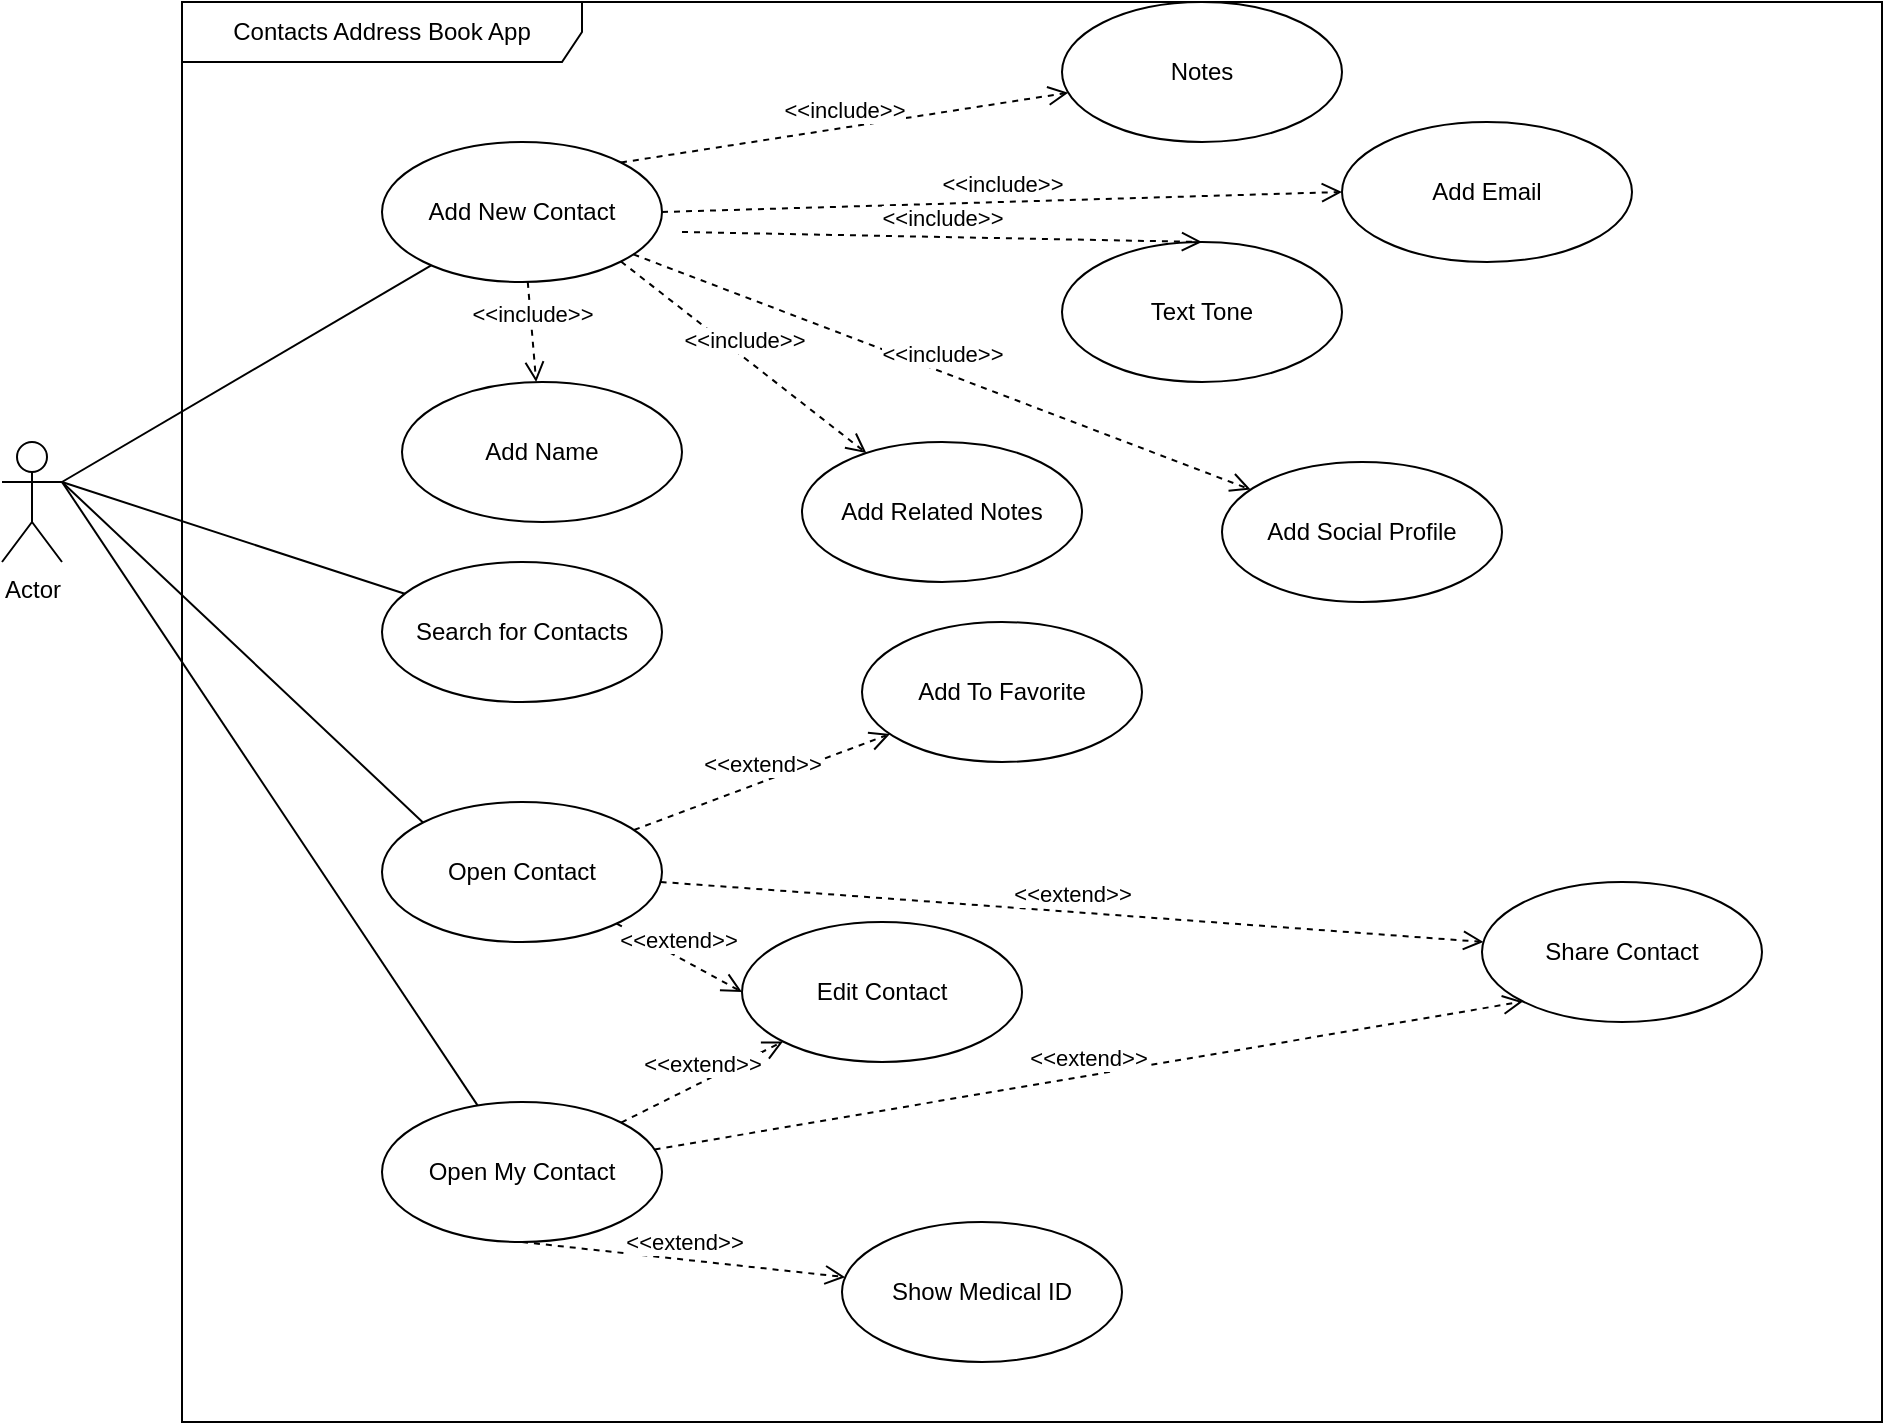 <mxfile version="20.5.1" type="github">
  <diagram id="8fGyhkze5-X_S77cJ8zE" name="Page-1">
    <mxGraphModel dx="1248" dy="741" grid="1" gridSize="10" guides="1" tooltips="1" connect="1" arrows="1" fold="1" page="1" pageScale="1" pageWidth="850" pageHeight="1100" math="0" shadow="0">
      <root>
        <mxCell id="0" />
        <mxCell id="1" parent="0" />
        <mxCell id="4OLkmAfeVT3sMfob8u-y-1" value="Actor" style="shape=umlActor;verticalLabelPosition=bottom;verticalAlign=top;html=1;outlineConnect=0;" vertex="1" parent="1">
          <mxGeometry x="80" y="350" width="30" height="60" as="geometry" />
        </mxCell>
        <mxCell id="4OLkmAfeVT3sMfob8u-y-14" value="Contacts Address Book App" style="shape=umlFrame;whiteSpace=wrap;html=1;width=200;height=30;" vertex="1" parent="1">
          <mxGeometry x="170" y="130" width="850" height="710" as="geometry" />
        </mxCell>
        <mxCell id="4OLkmAfeVT3sMfob8u-y-17" value="Add New Contact" style="ellipse;whiteSpace=wrap;html=1;" vertex="1" parent="1">
          <mxGeometry x="270" y="200" width="140" height="70" as="geometry" />
        </mxCell>
        <mxCell id="4OLkmAfeVT3sMfob8u-y-18" value="Add Name" style="ellipse;whiteSpace=wrap;html=1;" vertex="1" parent="1">
          <mxGeometry x="280" y="320" width="140" height="70" as="geometry" />
        </mxCell>
        <mxCell id="4OLkmAfeVT3sMfob8u-y-19" value="Search for Contacts" style="ellipse;whiteSpace=wrap;html=1;" vertex="1" parent="1">
          <mxGeometry x="270" y="410" width="140" height="70" as="geometry" />
        </mxCell>
        <mxCell id="4OLkmAfeVT3sMfob8u-y-20" value="Add Email" style="ellipse;whiteSpace=wrap;html=1;" vertex="1" parent="1">
          <mxGeometry x="750" y="190" width="145" height="70" as="geometry" />
        </mxCell>
        <mxCell id="4OLkmAfeVT3sMfob8u-y-21" value="Text Tone" style="ellipse;whiteSpace=wrap;html=1;" vertex="1" parent="1">
          <mxGeometry x="610" y="250" width="140" height="70" as="geometry" />
        </mxCell>
        <mxCell id="4OLkmAfeVT3sMfob8u-y-22" value="Open Contact" style="ellipse;whiteSpace=wrap;html=1;" vertex="1" parent="1">
          <mxGeometry x="270" y="530" width="140" height="70" as="geometry" />
        </mxCell>
        <mxCell id="4OLkmAfeVT3sMfob8u-y-23" value="Add To Favorite" style="ellipse;whiteSpace=wrap;html=1;" vertex="1" parent="1">
          <mxGeometry x="510" y="440" width="140" height="70" as="geometry" />
        </mxCell>
        <mxCell id="4OLkmAfeVT3sMfob8u-y-24" value="Edit Contact" style="ellipse;whiteSpace=wrap;html=1;" vertex="1" parent="1">
          <mxGeometry x="450" y="590" width="140" height="70" as="geometry" />
        </mxCell>
        <mxCell id="4OLkmAfeVT3sMfob8u-y-25" value="Add Social Profile" style="ellipse;whiteSpace=wrap;html=1;" vertex="1" parent="1">
          <mxGeometry x="690" y="360" width="140" height="70" as="geometry" />
        </mxCell>
        <mxCell id="4OLkmAfeVT3sMfob8u-y-26" value="Share Contact" style="ellipse;whiteSpace=wrap;html=1;" vertex="1" parent="1">
          <mxGeometry x="820" y="570" width="140" height="70" as="geometry" />
        </mxCell>
        <mxCell id="4OLkmAfeVT3sMfob8u-y-27" value="Notes" style="ellipse;whiteSpace=wrap;html=1;" vertex="1" parent="1">
          <mxGeometry x="610" y="130" width="140" height="70" as="geometry" />
        </mxCell>
        <mxCell id="4OLkmAfeVT3sMfob8u-y-28" value="Add Related Notes" style="ellipse;whiteSpace=wrap;html=1;" vertex="1" parent="1">
          <mxGeometry x="480" y="350" width="140" height="70" as="geometry" />
        </mxCell>
        <mxCell id="4OLkmAfeVT3sMfob8u-y-47" value="" style="endArrow=none;html=1;rounded=0;" edge="1" parent="1" target="4OLkmAfeVT3sMfob8u-y-17">
          <mxGeometry relative="1" as="geometry">
            <mxPoint x="110" y="370" as="sourcePoint" />
            <mxPoint x="270" y="370" as="targetPoint" />
          </mxGeometry>
        </mxCell>
        <mxCell id="4OLkmAfeVT3sMfob8u-y-48" value="" style="endArrow=none;html=1;rounded=0;" edge="1" parent="1" target="4OLkmAfeVT3sMfob8u-y-19">
          <mxGeometry relative="1" as="geometry">
            <mxPoint x="110" y="370" as="sourcePoint" />
            <mxPoint x="304.607" y="271.644" as="targetPoint" />
          </mxGeometry>
        </mxCell>
        <mxCell id="4OLkmAfeVT3sMfob8u-y-50" value="" style="endArrow=none;html=1;rounded=0;entryX=0;entryY=0;entryDx=0;entryDy=0;exitX=1;exitY=0.333;exitDx=0;exitDy=0;exitPerimeter=0;" edge="1" parent="1" source="4OLkmAfeVT3sMfob8u-y-1" target="4OLkmAfeVT3sMfob8u-y-22">
          <mxGeometry relative="1" as="geometry">
            <mxPoint x="130" y="390" as="sourcePoint" />
            <mxPoint x="301.367" y="445.881" as="targetPoint" />
          </mxGeometry>
        </mxCell>
        <mxCell id="4OLkmAfeVT3sMfob8u-y-54" value="&amp;lt;&amp;lt;extend&amp;gt;&amp;gt;" style="html=1;verticalAlign=bottom;endArrow=open;dashed=1;endSize=8;rounded=0;entryX=0;entryY=0.5;entryDx=0;entryDy=0;" edge="1" parent="1" source="4OLkmAfeVT3sMfob8u-y-22" target="4OLkmAfeVT3sMfob8u-y-24">
          <mxGeometry relative="1" as="geometry">
            <mxPoint x="470" y="560" as="sourcePoint" />
            <mxPoint x="410" y="560" as="targetPoint" />
          </mxGeometry>
        </mxCell>
        <mxCell id="4OLkmAfeVT3sMfob8u-y-55" value="&amp;lt;&amp;lt;extend&amp;gt;&amp;gt;" style="html=1;verticalAlign=bottom;endArrow=open;dashed=1;endSize=8;rounded=0;" edge="1" parent="1" source="4OLkmAfeVT3sMfob8u-y-22" target="4OLkmAfeVT3sMfob8u-y-23">
          <mxGeometry relative="1" as="geometry">
            <mxPoint x="350" y="529" as="sourcePoint" />
            <mxPoint x="440" y="529" as="targetPoint" />
          </mxGeometry>
        </mxCell>
        <mxCell id="4OLkmAfeVT3sMfob8u-y-56" value="&amp;lt;&amp;lt;extend&amp;gt;&amp;gt;" style="html=1;verticalAlign=bottom;endArrow=open;dashed=1;endSize=8;rounded=0;" edge="1" parent="1" source="4OLkmAfeVT3sMfob8u-y-22" target="4OLkmAfeVT3sMfob8u-y-26">
          <mxGeometry relative="1" as="geometry">
            <mxPoint x="430" y="585" as="sourcePoint" />
            <mxPoint x="520" y="585" as="targetPoint" />
          </mxGeometry>
        </mxCell>
        <mxCell id="4OLkmAfeVT3sMfob8u-y-57" value="Open My Contact" style="ellipse;whiteSpace=wrap;html=1;" vertex="1" parent="1">
          <mxGeometry x="270" y="680" width="140" height="70" as="geometry" />
        </mxCell>
        <mxCell id="4OLkmAfeVT3sMfob8u-y-60" value="&amp;lt;&amp;lt;include&amp;gt;&amp;gt;" style="html=1;verticalAlign=bottom;endArrow=open;dashed=1;endSize=8;rounded=0;" edge="1" parent="1" source="4OLkmAfeVT3sMfob8u-y-17" target="4OLkmAfeVT3sMfob8u-y-18">
          <mxGeometry relative="1" as="geometry">
            <mxPoint x="419.996" y="410.005" as="sourcePoint" />
            <mxPoint x="556.749" y="347.28" as="targetPoint" />
          </mxGeometry>
        </mxCell>
        <mxCell id="4OLkmAfeVT3sMfob8u-y-61" value="&amp;lt;&amp;lt;include&amp;gt;&amp;gt;" style="html=1;verticalAlign=bottom;endArrow=open;dashed=1;endSize=8;rounded=0;entryX=0;entryY=0.5;entryDx=0;entryDy=0;exitX=1;exitY=0.5;exitDx=0;exitDy=0;" edge="1" parent="1" source="4OLkmAfeVT3sMfob8u-y-17" target="4OLkmAfeVT3sMfob8u-y-20">
          <mxGeometry relative="1" as="geometry">
            <mxPoint x="352.88" y="279.97" as="sourcePoint" />
            <mxPoint x="357.086" y="330.03" as="targetPoint" />
          </mxGeometry>
        </mxCell>
        <mxCell id="4OLkmAfeVT3sMfob8u-y-62" value="&amp;lt;&amp;lt;include&amp;gt;&amp;gt;" style="html=1;verticalAlign=bottom;endArrow=open;dashed=1;endSize=8;rounded=0;entryX=0.5;entryY=0;entryDx=0;entryDy=0;exitX=1;exitY=0.5;exitDx=0;exitDy=0;" edge="1" parent="1" target="4OLkmAfeVT3sMfob8u-y-21">
          <mxGeometry relative="1" as="geometry">
            <mxPoint x="420" y="245" as="sourcePoint" />
            <mxPoint x="500.503" y="269.749" as="targetPoint" />
          </mxGeometry>
        </mxCell>
        <mxCell id="4OLkmAfeVT3sMfob8u-y-63" value="&amp;lt;&amp;lt;include&amp;gt;&amp;gt;" style="html=1;verticalAlign=bottom;endArrow=open;dashed=1;endSize=8;rounded=0;exitX=1;exitY=0;exitDx=0;exitDy=0;" edge="1" parent="1" source="4OLkmAfeVT3sMfob8u-y-17" target="4OLkmAfeVT3sMfob8u-y-27">
          <mxGeometry relative="1" as="geometry">
            <mxPoint x="430" y="255" as="sourcePoint" />
            <mxPoint x="550" y="310" as="targetPoint" />
          </mxGeometry>
        </mxCell>
        <mxCell id="4OLkmAfeVT3sMfob8u-y-64" value="&amp;lt;&amp;lt;include&amp;gt;&amp;gt;" style="html=1;verticalAlign=bottom;endArrow=open;dashed=1;endSize=8;rounded=0;exitX=1;exitY=1;exitDx=0;exitDy=0;" edge="1" parent="1" source="4OLkmAfeVT3sMfob8u-y-17" target="4OLkmAfeVT3sMfob8u-y-28">
          <mxGeometry relative="1" as="geometry">
            <mxPoint x="440" y="265" as="sourcePoint" />
            <mxPoint x="651.554" y="242.334" as="targetPoint" />
          </mxGeometry>
        </mxCell>
        <mxCell id="4OLkmAfeVT3sMfob8u-y-65" value="&amp;lt;&amp;lt;include&amp;gt;&amp;gt;" style="html=1;verticalAlign=bottom;endArrow=open;dashed=1;endSize=8;rounded=0;" edge="1" parent="1" source="4OLkmAfeVT3sMfob8u-y-17" target="4OLkmAfeVT3sMfob8u-y-25">
          <mxGeometry relative="1" as="geometry">
            <mxPoint x="450" y="275" as="sourcePoint" />
            <mxPoint x="661.554" y="252.334" as="targetPoint" />
          </mxGeometry>
        </mxCell>
        <mxCell id="4OLkmAfeVT3sMfob8u-y-68" value="" style="endArrow=none;html=1;rounded=0;exitX=1;exitY=0.333;exitDx=0;exitDy=0;exitPerimeter=0;" edge="1" parent="1" source="4OLkmAfeVT3sMfob8u-y-1" target="4OLkmAfeVT3sMfob8u-y-57">
          <mxGeometry relative="1" as="geometry">
            <mxPoint x="120" y="380" as="sourcePoint" />
            <mxPoint x="300.503" y="550.251" as="targetPoint" />
          </mxGeometry>
        </mxCell>
        <mxCell id="4OLkmAfeVT3sMfob8u-y-69" value="&amp;lt;&amp;lt;extend&amp;gt;&amp;gt;" style="html=1;verticalAlign=bottom;endArrow=open;dashed=1;endSize=8;rounded=0;" edge="1" parent="1" source="4OLkmAfeVT3sMfob8u-y-57" target="4OLkmAfeVT3sMfob8u-y-24">
          <mxGeometry relative="1" as="geometry">
            <mxPoint x="419.048" y="580.754" as="sourcePoint" />
            <mxPoint x="590" y="595" as="targetPoint" />
          </mxGeometry>
        </mxCell>
        <mxCell id="4OLkmAfeVT3sMfob8u-y-70" value="&amp;lt;&amp;lt;extend&amp;gt;&amp;gt;" style="html=1;verticalAlign=bottom;endArrow=open;dashed=1;endSize=8;rounded=0;entryX=0;entryY=1;entryDx=0;entryDy=0;" edge="1" parent="1" source="4OLkmAfeVT3sMfob8u-y-57" target="4OLkmAfeVT3sMfob8u-y-26">
          <mxGeometry relative="1" as="geometry">
            <mxPoint x="418.652" y="718.165" as="sourcePoint" />
            <mxPoint x="581.359" y="701.864" as="targetPoint" />
          </mxGeometry>
        </mxCell>
        <mxCell id="4OLkmAfeVT3sMfob8u-y-71" value="&amp;lt;&amp;lt;extend&amp;gt;&amp;gt;" style="html=1;verticalAlign=bottom;endArrow=open;dashed=1;endSize=8;rounded=0;exitX=0.5;exitY=1;exitDx=0;exitDy=0;" edge="1" parent="1" source="4OLkmAfeVT3sMfob8u-y-57" target="4OLkmAfeVT3sMfob8u-y-73">
          <mxGeometry relative="1" as="geometry">
            <mxPoint x="416.274" y="713.733" as="sourcePoint" />
            <mxPoint x="850.503" y="639.749" as="targetPoint" />
          </mxGeometry>
        </mxCell>
        <mxCell id="4OLkmAfeVT3sMfob8u-y-73" value="Show Medical ID" style="ellipse;whiteSpace=wrap;html=1;" vertex="1" parent="1">
          <mxGeometry x="500" y="740" width="140" height="70" as="geometry" />
        </mxCell>
      </root>
    </mxGraphModel>
  </diagram>
</mxfile>
